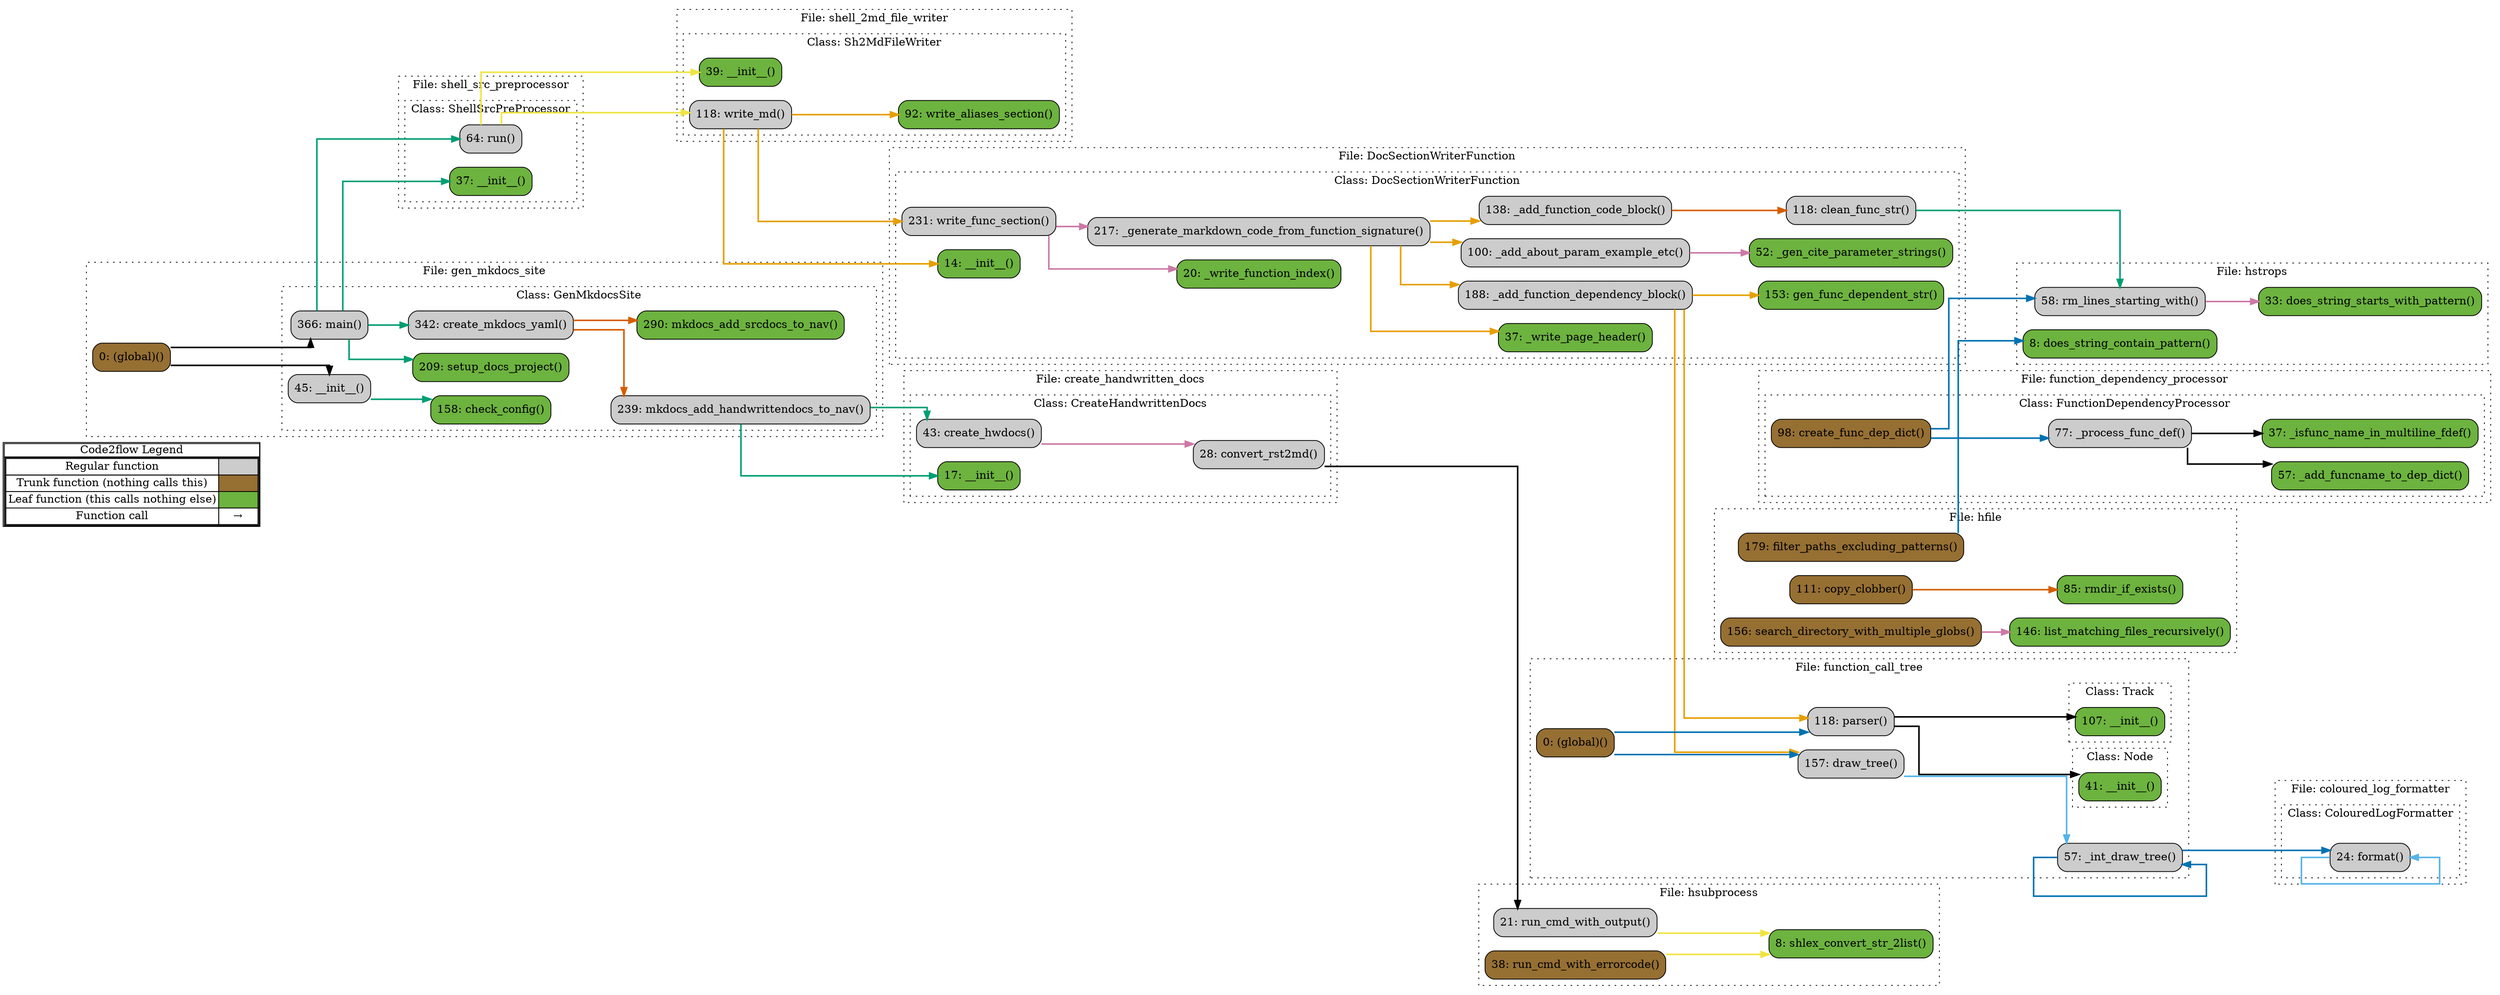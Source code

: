 digraph G {
concentrate=true;
splines="ortho";
rankdir="LR";
subgraph legend{
    rank = min;
    label = "legend";
    Legend [shape=none, margin=0, label = <
        <table cellspacing="0" cellpadding="0" border="1"><tr><td>Code2flow Legend</td></tr><tr><td>
        <table cellspacing="0">
        <tr><td>Regular function</td><td width="50px" bgcolor='#cccccc'></td></tr>
        <tr><td>Trunk function (nothing calls this)</td><td bgcolor='#966F33'></td></tr>
        <tr><td>Leaf function (this calls nothing else)</td><td bgcolor='#6db33f'></td></tr>
        <tr><td>Function call</td><td><font color='black'>&#8594;</font></td></tr>
        </table></td></tr></table>
        >];
}node_c4619518 [label="14: __init__()" name="DocSectionWriterFunction::DocSectionWriterFunction.__init__" shape="rect" style="rounded,filled" fillcolor="#6db33f" ];
node_5736a2f7 [label="100: _add_about_param_example_etc()" name="DocSectionWriterFunction::DocSectionWriterFunction._add_about_param_example_etc" shape="rect" style="rounded,filled" fillcolor="#cccccc" ];
node_e10a6096 [label="138: _add_function_code_block()" name="DocSectionWriterFunction::DocSectionWriterFunction._add_function_code_block" shape="rect" style="rounded,filled" fillcolor="#cccccc" ];
node_274c6cc1 [label="188: _add_function_dependency_block()" name="DocSectionWriterFunction::DocSectionWriterFunction._add_function_dependency_block" shape="rect" style="rounded,filled" fillcolor="#cccccc" ];
node_f2107c0c [label="52: _gen_cite_parameter_strings()" name="DocSectionWriterFunction::DocSectionWriterFunction._gen_cite_parameter_strings" shape="rect" style="rounded,filled" fillcolor="#6db33f" ];
node_ded7c4f9 [label="217: _generate_markdown_code_from_function_signature()" name="DocSectionWriterFunction::DocSectionWriterFunction._generate_markdown_code_from_function_signature" shape="rect" style="rounded,filled" fillcolor="#cccccc" ];
node_a57b63c9 [label="20: _write_function_index()" name="DocSectionWriterFunction::DocSectionWriterFunction._write_function_index" shape="rect" style="rounded,filled" fillcolor="#6db33f" ];
node_23a8a36f [label="37: _write_page_header()" name="DocSectionWriterFunction::DocSectionWriterFunction._write_page_header" shape="rect" style="rounded,filled" fillcolor="#6db33f" ];
node_b04f364b [label="118: clean_func_str()" name="DocSectionWriterFunction::DocSectionWriterFunction.clean_func_str" shape="rect" style="rounded,filled" fillcolor="#cccccc" ];
node_96c13a0d [label="153: gen_func_dependent_str()" name="DocSectionWriterFunction::DocSectionWriterFunction.gen_func_dependent_str" shape="rect" style="rounded,filled" fillcolor="#6db33f" ];
node_bafb5ca7 [label="231: write_func_section()" name="DocSectionWriterFunction::DocSectionWriterFunction.write_func_section" shape="rect" style="rounded,filled" fillcolor="#cccccc" ];
node_5b6ddeda [label="24: format()" name="coloured_log_formatter::ColouredLogFormatter.format" shape="rect" style="rounded,filled" fillcolor="#cccccc" ];
node_f84bd4e2 [label="17: __init__()" name="create_handwritten_docs::CreateHandwrittenDocs.__init__" shape="rect" style="rounded,filled" fillcolor="#6db33f" ];
node_c3fb5448 [label="28: convert_rst2md()" name="create_handwritten_docs::CreateHandwrittenDocs.convert_rst2md" shape="rect" style="rounded,filled" fillcolor="#cccccc" ];
node_69a588a7 [label="43: create_hwdocs()" name="create_handwritten_docs::CreateHandwrittenDocs.create_hwdocs" shape="rect" style="rounded,filled" fillcolor="#cccccc" ];
node_5cf88dcd [label="0: (global)()" name="function_call_tree::(global)" shape="rect" style="rounded,filled" fillcolor="#966F33" ];
node_3635ff66 [label="41: __init__()" name="function_call_tree::Node.__init__" shape="rect" style="rounded,filled" fillcolor="#6db33f" ];
node_2b9b3e4c [label="107: __init__()" name="function_call_tree::Track.__init__" shape="rect" style="rounded,filled" fillcolor="#6db33f" ];
node_70fa2f8d [label="57: _int_draw_tree()" name="function_call_tree::_int_draw_tree" shape="rect" style="rounded,filled" fillcolor="#cccccc" ];
node_d64f712a [label="157: draw_tree()" name="function_call_tree::draw_tree" shape="rect" style="rounded,filled" fillcolor="#cccccc" ];
node_74ad6730 [label="118: parser()" name="function_call_tree::parser" shape="rect" style="rounded,filled" fillcolor="#cccccc" ];
node_92758eaf [label="57: _add_funcname_to_dep_dict()" name="function_dependency_processor::FunctionDependencyProcessor._add_funcname_to_dep_dict" shape="rect" style="rounded,filled" fillcolor="#6db33f" ];
node_f20bcd11 [label="37: _isfunc_name_in_multiline_fdef()" name="function_dependency_processor::FunctionDependencyProcessor._isfunc_name_in_multiline_fdef" shape="rect" style="rounded,filled" fillcolor="#6db33f" ];
node_0834bd50 [label="77: _process_func_def()" name="function_dependency_processor::FunctionDependencyProcessor._process_func_def" shape="rect" style="rounded,filled" fillcolor="#cccccc" ];
node_adc2cd7d [label="98: create_func_dep_dict()" name="function_dependency_processor::FunctionDependencyProcessor.create_func_dep_dict" shape="rect" style="rounded,filled" fillcolor="#966F33" ];
node_798a5250 [label="0: (global)()" name="gen_mkdocs_site::(global)" shape="rect" style="rounded,filled" fillcolor="#966F33" ];
node_bceb8dd3 [label="45: __init__()" name="gen_mkdocs_site::GenMkdocsSite.__init__" shape="rect" style="rounded,filled" fillcolor="#cccccc" ];
node_50bf8e86 [label="158: check_config()" name="gen_mkdocs_site::GenMkdocsSite.check_config" shape="rect" style="rounded,filled" fillcolor="#6db33f" ];
node_aba1cc2e [label="342: create_mkdocs_yaml()" name="gen_mkdocs_site::GenMkdocsSite.create_mkdocs_yaml" shape="rect" style="rounded,filled" fillcolor="#cccccc" ];
node_83442113 [label="366: main()" name="gen_mkdocs_site::GenMkdocsSite.main" shape="rect" style="rounded,filled" fillcolor="#cccccc" ];
node_25352edb [label="239: mkdocs_add_handwrittendocs_to_nav()" name="gen_mkdocs_site::GenMkdocsSite.mkdocs_add_handwrittendocs_to_nav" shape="rect" style="rounded,filled" fillcolor="#cccccc" ];
node_83923270 [label="290: mkdocs_add_srcdocs_to_nav()" name="gen_mkdocs_site::GenMkdocsSite.mkdocs_add_srcdocs_to_nav" shape="rect" style="rounded,filled" fillcolor="#6db33f" ];
node_29dc5311 [label="209: setup_docs_project()" name="gen_mkdocs_site::GenMkdocsSite.setup_docs_project" shape="rect" style="rounded,filled" fillcolor="#6db33f" ];
node_fdf949c6 [label="111: copy_clobber()" name="hfile::copy_clobber" shape="rect" style="rounded,filled" fillcolor="#966F33" ];
node_9dacd355 [label="179: filter_paths_excluding_patterns()" name="hfile::filter_paths_excluding_patterns" shape="rect" style="rounded,filled" fillcolor="#966F33" ];
node_6b87015e [label="146: list_matching_files_recursively()" name="hfile::list_matching_files_recursively" shape="rect" style="rounded,filled" fillcolor="#6db33f" ];
node_e162259a [label="85: rmdir_if_exists()" name="hfile::rmdir_if_exists" shape="rect" style="rounded,filled" fillcolor="#6db33f" ];
node_859dd517 [label="156: search_directory_with_multiple_globs()" name="hfile::search_directory_with_multiple_globs" shape="rect" style="rounded,filled" fillcolor="#966F33" ];
node_8df53475 [label="8: does_string_contain_pattern()" name="hstrops::does_string_contain_pattern" shape="rect" style="rounded,filled" fillcolor="#6db33f" ];
node_d9251710 [label="33: does_string_starts_with_pattern()" name="hstrops::does_string_starts_with_pattern" shape="rect" style="rounded,filled" fillcolor="#6db33f" ];
node_f4588e3f [label="58: rm_lines_starting_with()" name="hstrops::rm_lines_starting_with" shape="rect" style="rounded,filled" fillcolor="#cccccc" ];
node_6806180c [label="38: run_cmd_with_errorcode()" name="hsubprocess::run_cmd_with_errorcode" shape="rect" style="rounded,filled" fillcolor="#966F33" ];
node_583932fc [label="21: run_cmd_with_output()" name="hsubprocess::run_cmd_with_output" shape="rect" style="rounded,filled" fillcolor="#cccccc" ];
node_7e94cfa6 [label="8: shlex_convert_str_2list()" name="hsubprocess::shlex_convert_str_2list" shape="rect" style="rounded,filled" fillcolor="#6db33f" ];
node_37160f57 [label="39: __init__()" name="shell_2md_file_writer::Sh2MdFileWriter.__init__" shape="rect" style="rounded,filled" fillcolor="#6db33f" ];
node_ca39e986 [label="92: write_aliases_section()" name="shell_2md_file_writer::Sh2MdFileWriter.write_aliases_section" shape="rect" style="rounded,filled" fillcolor="#6db33f" ];
node_ff82daf9 [label="118: write_md()" name="shell_2md_file_writer::Sh2MdFileWriter.write_md" shape="rect" style="rounded,filled" fillcolor="#cccccc" ];
node_52566e3d [label="37: __init__()" name="shell_src_preprocessor::ShellSrcPreProcessor.__init__" shape="rect" style="rounded,filled" fillcolor="#6db33f" ];
node_1a0be93c [label="64: run()" name="shell_src_preprocessor::ShellSrcPreProcessor.run" shape="rect" style="rounded,filled" fillcolor="#cccccc" ];
node_5736a2f7 -> node_f2107c0c [color="#CC79A7" penwidth="2"];
node_e10a6096 -> node_b04f364b [color="#D55E00" penwidth="2"];
node_274c6cc1 -> node_96c13a0d [color="#E69F00" penwidth="2"];
node_274c6cc1 -> node_d64f712a [color="#E69F00" penwidth="2"];
node_274c6cc1 -> node_74ad6730 [color="#E69F00" penwidth="2"];
node_ded7c4f9 -> node_5736a2f7 [color="#E69F00" penwidth="2"];
node_ded7c4f9 -> node_e10a6096 [color="#E69F00" penwidth="2"];
node_ded7c4f9 -> node_274c6cc1 [color="#E69F00" penwidth="2"];
node_ded7c4f9 -> node_23a8a36f [color="#E69F00" penwidth="2"];
node_b04f364b -> node_f4588e3f [color="#009E73" penwidth="2"];
node_bafb5ca7 -> node_ded7c4f9 [color="#CC79A7" penwidth="2"];
node_bafb5ca7 -> node_a57b63c9 [color="#CC79A7" penwidth="2"];
node_5b6ddeda -> node_5b6ddeda [color="#56B4E9" penwidth="2"];
node_c3fb5448 -> node_583932fc [color="#000000" penwidth="2"];
node_69a588a7 -> node_c3fb5448 [color="#CC79A7" penwidth="2"];
node_5cf88dcd -> node_d64f712a [color="#0072B2" penwidth="2"];
node_5cf88dcd -> node_74ad6730 [color="#0072B2" penwidth="2"];
node_70fa2f8d -> node_5b6ddeda [color="#0072B2" penwidth="2"];
node_70fa2f8d -> node_5b6ddeda [color="#0072B2" penwidth="2"];
node_70fa2f8d -> node_70fa2f8d [color="#0072B2" penwidth="2"];
node_70fa2f8d -> node_70fa2f8d [color="#0072B2" penwidth="2"];
node_d64f712a -> node_70fa2f8d [color="#56B4E9" penwidth="2"];
node_d64f712a -> node_70fa2f8d [color="#56B4E9" penwidth="2"];
node_74ad6730 -> node_3635ff66 [color="#000000" penwidth="2"];
node_74ad6730 -> node_2b9b3e4c [color="#000000" penwidth="2"];
node_0834bd50 -> node_92758eaf [color="#000000" penwidth="2"];
node_0834bd50 -> node_f20bcd11 [color="#000000" penwidth="2"];
node_adc2cd7d -> node_0834bd50 [color="#0072B2" penwidth="2"];
node_adc2cd7d -> node_f4588e3f [color="#0072B2" penwidth="2"];
node_798a5250 -> node_bceb8dd3 [color="#000000" penwidth="2"];
node_798a5250 -> node_83442113 [color="#000000" penwidth="2"];
node_bceb8dd3 -> node_50bf8e86 [color="#009E73" penwidth="2"];
node_aba1cc2e -> node_25352edb [color="#D55E00" penwidth="2"];
node_aba1cc2e -> node_83923270 [color="#D55E00" penwidth="2"];
node_83442113 -> node_aba1cc2e [color="#009E73" penwidth="2"];
node_83442113 -> node_29dc5311 [color="#009E73" penwidth="2"];
node_83442113 -> node_52566e3d [color="#009E73" penwidth="2"];
node_83442113 -> node_1a0be93c [color="#009E73" penwidth="2"];
node_25352edb -> node_f84bd4e2 [color="#009E73" penwidth="2"];
node_25352edb -> node_69a588a7 [color="#009E73" penwidth="2"];
node_fdf949c6 -> node_e162259a [color="#D55E00" penwidth="2"];
node_9dacd355 -> node_8df53475 [color="#0072B2" penwidth="2"];
node_859dd517 -> node_6b87015e [color="#CC79A7" penwidth="2"];
node_f4588e3f -> node_d9251710 [color="#CC79A7" penwidth="2"];
node_6806180c -> node_7e94cfa6 [color="#F0E442" penwidth="2"];
node_583932fc -> node_7e94cfa6 [color="#F0E442" penwidth="2"];
node_ff82daf9 -> node_c4619518 [color="#E69F00" penwidth="2"];
node_ff82daf9 -> node_bafb5ca7 [color="#E69F00" penwidth="2"];
node_ff82daf9 -> node_ca39e986 [color="#E69F00" penwidth="2"];
node_1a0be93c -> node_37160f57 [color="#F0E442" penwidth="2"];
node_1a0be93c -> node_ff82daf9 [color="#F0E442" penwidth="2"];
subgraph cluster_8638b5d5 {
    label="File: DocSectionWriterFunction";
    name="DocSectionWriterFunction";
    style="filled";
    graph[style=dotted];
    subgraph cluster_48733c05 {
        node_c4619518 node_a57b63c9 node_23a8a36f node_f2107c0c node_5736a2f7 node_b04f364b node_e10a6096 node_96c13a0d node_274c6cc1 node_ded7c4f9 node_bafb5ca7;
        label="Class: DocSectionWriterFunction";
        name="DocSectionWriterFunction";
        style="filled";
        graph[style=dotted];
    };
};
subgraph cluster_2d18faca {
    label="File: coloured_log_formatter";
    name="coloured_log_formatter";
    style="filled";
    graph[style=dotted];
    subgraph cluster_b99bf1b6 {
        node_5b6ddeda;
        label="Class: ColouredLogFormatter";
        name="ColouredLogFormatter";
        style="filled";
        graph[style=dotted];
    };
};
subgraph cluster_81994108 {
    label="File: create_handwritten_docs";
    name="create_handwritten_docs";
    style="filled";
    graph[style=dotted];
    subgraph cluster_61d66dce {
        node_f84bd4e2 node_c3fb5448 node_69a588a7;
        label="Class: CreateHandwrittenDocs";
        name="CreateHandwrittenDocs";
        style="filled";
        graph[style=dotted];
    };
};
subgraph cluster_8b5b40da {
    node_70fa2f8d node_74ad6730 node_d64f712a node_5cf88dcd;
    label="File: function_call_tree";
    name="function_call_tree";
    style="filled";
    graph[style=dotted];
    subgraph cluster_6afde227 {
        node_3635ff66;
        label="Class: Node";
        name="Node";
        style="filled";
        graph[style=dotted];
    };
    subgraph cluster_fbbe7536 {
        node_2b9b3e4c;
        label="Class: Track";
        name="Track";
        style="filled";
        graph[style=dotted];
    };
};
subgraph cluster_af19cb34 {
    label="File: function_dependency_processor";
    name="function_dependency_processor";
    style="filled";
    graph[style=dotted];
    subgraph cluster_94d190ef {
        node_f20bcd11 node_92758eaf node_0834bd50 node_adc2cd7d;
        label="Class: FunctionDependencyProcessor";
        name="FunctionDependencyProcessor";
        style="filled";
        graph[style=dotted];
    };
};
subgraph cluster_ad81f513 {
    node_798a5250;
    label="File: gen_mkdocs_site";
    name="gen_mkdocs_site";
    style="filled";
    graph[style=dotted];
    subgraph cluster_291f1906 {
        node_bceb8dd3 node_50bf8e86 node_29dc5311 node_25352edb node_83923270 node_aba1cc2e node_83442113;
        label="Class: GenMkdocsSite";
        name="GenMkdocsSite";
        style="filled";
        graph[style=dotted];
    };
};
subgraph cluster_92bcc0b2 {
    node_e162259a node_fdf949c6 node_6b87015e node_859dd517 node_9dacd355;
    label="File: hfile";
    name="hfile";
    style="filled";
    graph[style=dotted];
};
subgraph cluster_14f80fdd {
    node_8df53475 node_d9251710 node_f4588e3f;
    label="File: hstrops";
    name="hstrops";
    style="filled";
    graph[style=dotted];
};
subgraph cluster_1593c5e8 {
    node_7e94cfa6 node_583932fc node_6806180c;
    label="File: hsubprocess";
    name="hsubprocess";
    style="filled";
    graph[style=dotted];
};
subgraph cluster_f1fabfd9 {
    label="File: shell_2md_file_writer";
    name="shell_2md_file_writer";
    style="filled";
    graph[style=dotted];
    subgraph cluster_ee18a6ef {
        node_37160f57 node_ca39e986 node_ff82daf9;
        label="Class: Sh2MdFileWriter";
        name="Sh2MdFileWriter";
        style="filled";
        graph[style=dotted];
    };
};
subgraph cluster_f8a1f380 {
    label="File: shell_src_preprocessor";
    name="shell_src_preprocessor";
    style="filled";
    graph[style=dotted];
    subgraph cluster_2374c7cb {
        node_52566e3d node_1a0be93c;
        label="Class: ShellSrcPreProcessor";
        name="ShellSrcPreProcessor";
        style="filled";
        graph[style=dotted];
    };
};
}
